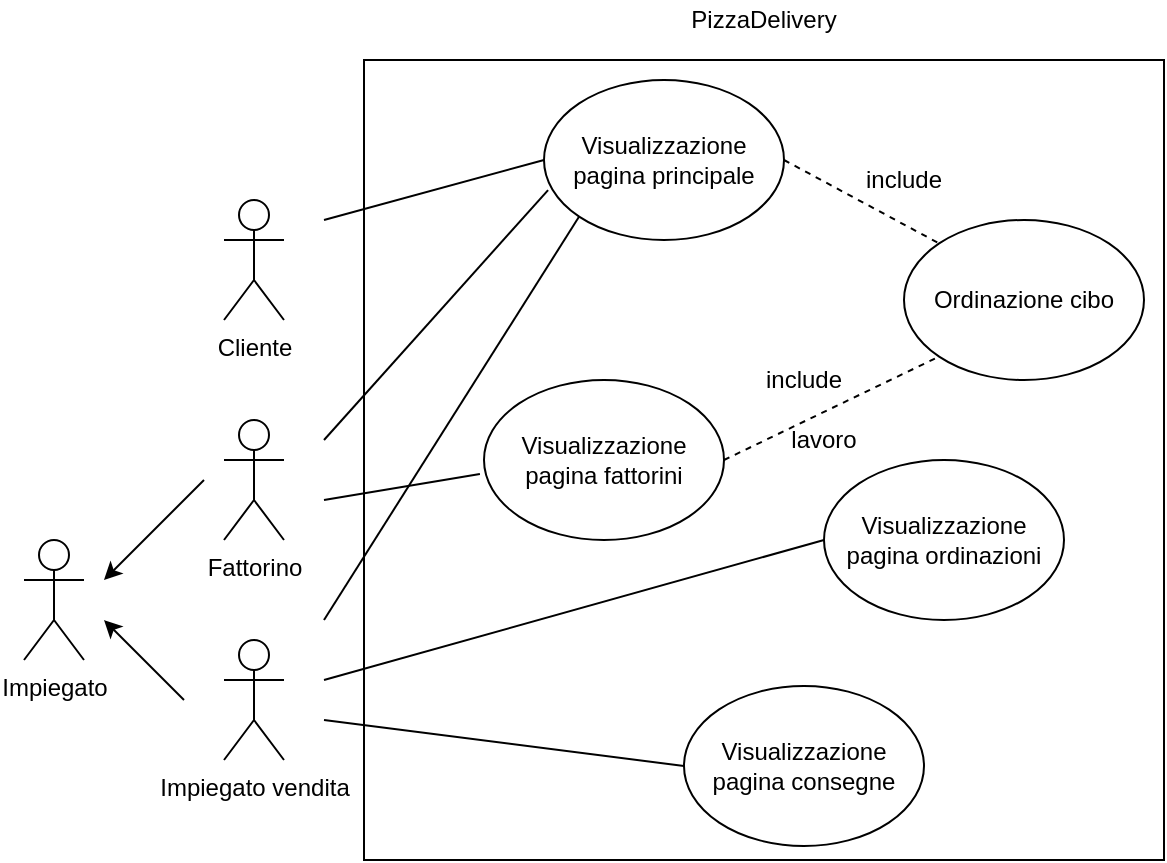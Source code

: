 <mxfile pages="1" version="11.2.8" type="device"><diagram id="bXjxfjaBC2VRF15JP1F4" name="Page-1"><mxGraphModel dx="946" dy="597" grid="0" gridSize="10" guides="1" tooltips="1" connect="1" arrows="1" fold="1" page="1" pageScale="1" pageWidth="1169" pageHeight="827" math="0" shadow="0"><root><mxCell id="0"/><mxCell id="1" parent="0"/><mxCell id="oG-BcZ4fojuc936BeTrR-28" value="" style="whiteSpace=wrap;html=1;aspect=fixed;fillColor=none;" vertex="1" parent="1"><mxGeometry x="220" y="120" width="400" height="400" as="geometry"/></mxCell><mxCell id="oG-BcZ4fojuc936BeTrR-1" value="Cliente" style="shape=umlActor;verticalLabelPosition=bottom;labelBackgroundColor=#ffffff;verticalAlign=top;html=1;outlineConnect=0;" vertex="1" parent="1"><mxGeometry x="150" y="190" width="30" height="60" as="geometry"/></mxCell><mxCell id="oG-BcZ4fojuc936BeTrR-2" value="Fattorino&lt;br&gt;" style="shape=umlActor;verticalLabelPosition=bottom;labelBackgroundColor=#ffffff;verticalAlign=top;html=1;outlineConnect=0;" vertex="1" parent="1"><mxGeometry x="150" y="300" width="30" height="60" as="geometry"/></mxCell><mxCell id="oG-BcZ4fojuc936BeTrR-5" value="Impiegato vendita" style="shape=umlActor;verticalLabelPosition=bottom;labelBackgroundColor=#ffffff;verticalAlign=top;html=1;outlineConnect=0;" vertex="1" parent="1"><mxGeometry x="150" y="410" width="30" height="60" as="geometry"/></mxCell><mxCell id="oG-BcZ4fojuc936BeTrR-11" value="Visualizzazione pagina principale" style="ellipse;whiteSpace=wrap;html=1;" vertex="1" parent="1"><mxGeometry x="310" y="130" width="120" height="80" as="geometry"/></mxCell><mxCell id="oG-BcZ4fojuc936BeTrR-12" value="Ordinazione cibo" style="ellipse;whiteSpace=wrap;html=1;" vertex="1" parent="1"><mxGeometry x="490" y="200" width="120" height="80" as="geometry"/></mxCell><mxCell id="oG-BcZ4fojuc936BeTrR-13" value="Visualizzazione pagina ordinazioni" style="ellipse;whiteSpace=wrap;html=1;" vertex="1" parent="1"><mxGeometry x="450" y="320" width="120" height="80" as="geometry"/></mxCell><mxCell id="oG-BcZ4fojuc936BeTrR-14" value="Visualizzazione pagina fattorini" style="ellipse;whiteSpace=wrap;html=1;" vertex="1" parent="1"><mxGeometry x="280" y="280" width="120" height="80" as="geometry"/></mxCell><mxCell id="oG-BcZ4fojuc936BeTrR-15" value="Visualizzazione pagina consegne" style="ellipse;whiteSpace=wrap;html=1;" vertex="1" parent="1"><mxGeometry x="380" y="433" width="120" height="80" as="geometry"/></mxCell><mxCell id="oG-BcZ4fojuc936BeTrR-16" value="Impiegato" style="shape=umlActor;verticalLabelPosition=bottom;labelBackgroundColor=#ffffff;verticalAlign=top;html=1;outlineConnect=0;" vertex="1" parent="1"><mxGeometry x="50" y="360" width="30" height="60" as="geometry"/></mxCell><mxCell id="oG-BcZ4fojuc936BeTrR-19" value="" style="endArrow=classic;html=1;" edge="1" parent="1"><mxGeometry width="50" height="50" relative="1" as="geometry"><mxPoint x="130" y="440" as="sourcePoint"/><mxPoint x="90" y="400" as="targetPoint"/></mxGeometry></mxCell><mxCell id="oG-BcZ4fojuc936BeTrR-20" value="" style="endArrow=classic;html=1;" edge="1" parent="1"><mxGeometry width="50" height="50" relative="1" as="geometry"><mxPoint x="140" y="330" as="sourcePoint"/><mxPoint x="90" y="380" as="targetPoint"/></mxGeometry></mxCell><mxCell id="oG-BcZ4fojuc936BeTrR-21" value="" style="endArrow=none;html=1;entryX=0;entryY=0.5;entryDx=0;entryDy=0;" edge="1" parent="1" target="oG-BcZ4fojuc936BeTrR-11"><mxGeometry width="50" height="50" relative="1" as="geometry"><mxPoint x="200" y="200" as="sourcePoint"/><mxPoint x="90" y="530" as="targetPoint"/></mxGeometry></mxCell><mxCell id="oG-BcZ4fojuc936BeTrR-22" value="" style="endArrow=none;dashed=1;html=1;exitX=1;exitY=0.5;exitDx=0;exitDy=0;entryX=0;entryY=0;entryDx=0;entryDy=0;" edge="1" parent="1" source="oG-BcZ4fojuc936BeTrR-11" target="oG-BcZ4fojuc936BeTrR-12"><mxGeometry width="50" height="50" relative="1" as="geometry"><mxPoint x="430" y="260" as="sourcePoint"/><mxPoint x="480" y="210" as="targetPoint"/></mxGeometry></mxCell><mxCell id="oG-BcZ4fojuc936BeTrR-23" value="" style="endArrow=none;html=1;entryX=0;entryY=0.5;entryDx=0;entryDy=0;" edge="1" parent="1" target="oG-BcZ4fojuc936BeTrR-15"><mxGeometry width="50" height="50" relative="1" as="geometry"><mxPoint x="200" y="450" as="sourcePoint"/><mxPoint x="90" y="530" as="targetPoint"/></mxGeometry></mxCell><mxCell id="oG-BcZ4fojuc936BeTrR-24" value="" style="endArrow=none;html=1;entryX=-0.017;entryY=0.588;entryDx=0;entryDy=0;entryPerimeter=0;" edge="1" parent="1" target="oG-BcZ4fojuc936BeTrR-14"><mxGeometry width="50" height="50" relative="1" as="geometry"><mxPoint x="200" y="340" as="sourcePoint"/><mxPoint x="90" y="530" as="targetPoint"/></mxGeometry></mxCell><mxCell id="oG-BcZ4fojuc936BeTrR-25" value="" style="endArrow=none;html=1;entryX=0;entryY=0.5;entryDx=0;entryDy=0;" edge="1" parent="1" target="oG-BcZ4fojuc936BeTrR-13"><mxGeometry width="50" height="50" relative="1" as="geometry"><mxPoint x="200" y="430" as="sourcePoint"/><mxPoint x="90" y="530" as="targetPoint"/></mxGeometry></mxCell><mxCell id="oG-BcZ4fojuc936BeTrR-26" value="" style="endArrow=none;html=1;entryX=0;entryY=1;entryDx=0;entryDy=0;" edge="1" parent="1" target="oG-BcZ4fojuc936BeTrR-11"><mxGeometry width="50" height="50" relative="1" as="geometry"><mxPoint x="200" y="400" as="sourcePoint"/><mxPoint x="90" y="530" as="targetPoint"/></mxGeometry></mxCell><mxCell id="oG-BcZ4fojuc936BeTrR-27" value="" style="endArrow=none;html=1;entryX=0.017;entryY=0.688;entryDx=0;entryDy=0;entryPerimeter=0;" edge="1" parent="1" target="oG-BcZ4fojuc936BeTrR-11"><mxGeometry width="50" height="50" relative="1" as="geometry"><mxPoint x="200" y="310" as="sourcePoint"/><mxPoint x="90" y="530" as="targetPoint"/></mxGeometry></mxCell><mxCell id="oG-BcZ4fojuc936BeTrR-29" value="PizzaDelivery" style="text;html=1;strokeColor=none;fillColor=none;align=center;verticalAlign=middle;whiteSpace=wrap;rounded=0;" vertex="1" parent="1"><mxGeometry x="400" y="90" width="40" height="20" as="geometry"/></mxCell><mxCell id="oG-BcZ4fojuc936BeTrR-30" value="include" style="text;html=1;strokeColor=none;fillColor=none;align=center;verticalAlign=middle;whiteSpace=wrap;rounded=0;" vertex="1" parent="1"><mxGeometry x="470" y="170" width="40" height="20" as="geometry"/></mxCell><mxCell id="oG-BcZ4fojuc936BeTrR-31" value="" style="endArrow=none;dashed=1;html=1;entryX=0;entryY=1;entryDx=0;entryDy=0;exitX=1;exitY=0.5;exitDx=0;exitDy=0;" edge="1" parent="1" source="oG-BcZ4fojuc936BeTrR-14" target="oG-BcZ4fojuc936BeTrR-12"><mxGeometry width="50" height="50" relative="1" as="geometry"><mxPoint x="40" y="590" as="sourcePoint"/><mxPoint x="100" y="540" as="targetPoint"/></mxGeometry></mxCell><mxCell id="oG-BcZ4fojuc936BeTrR-33" value="include" style="text;html=1;strokeColor=none;fillColor=none;align=center;verticalAlign=middle;whiteSpace=wrap;rounded=0;" vertex="1" parent="1"><mxGeometry x="420" y="270" width="40" height="20" as="geometry"/></mxCell><mxCell id="oG-BcZ4fojuc936BeTrR-34" value="lavoro" style="text;html=1;strokeColor=none;fillColor=none;align=center;verticalAlign=middle;whiteSpace=wrap;rounded=0;" vertex="1" parent="1"><mxGeometry x="430" y="300" width="40" height="20" as="geometry"/></mxCell></root></mxGraphModel></diagram></mxfile>